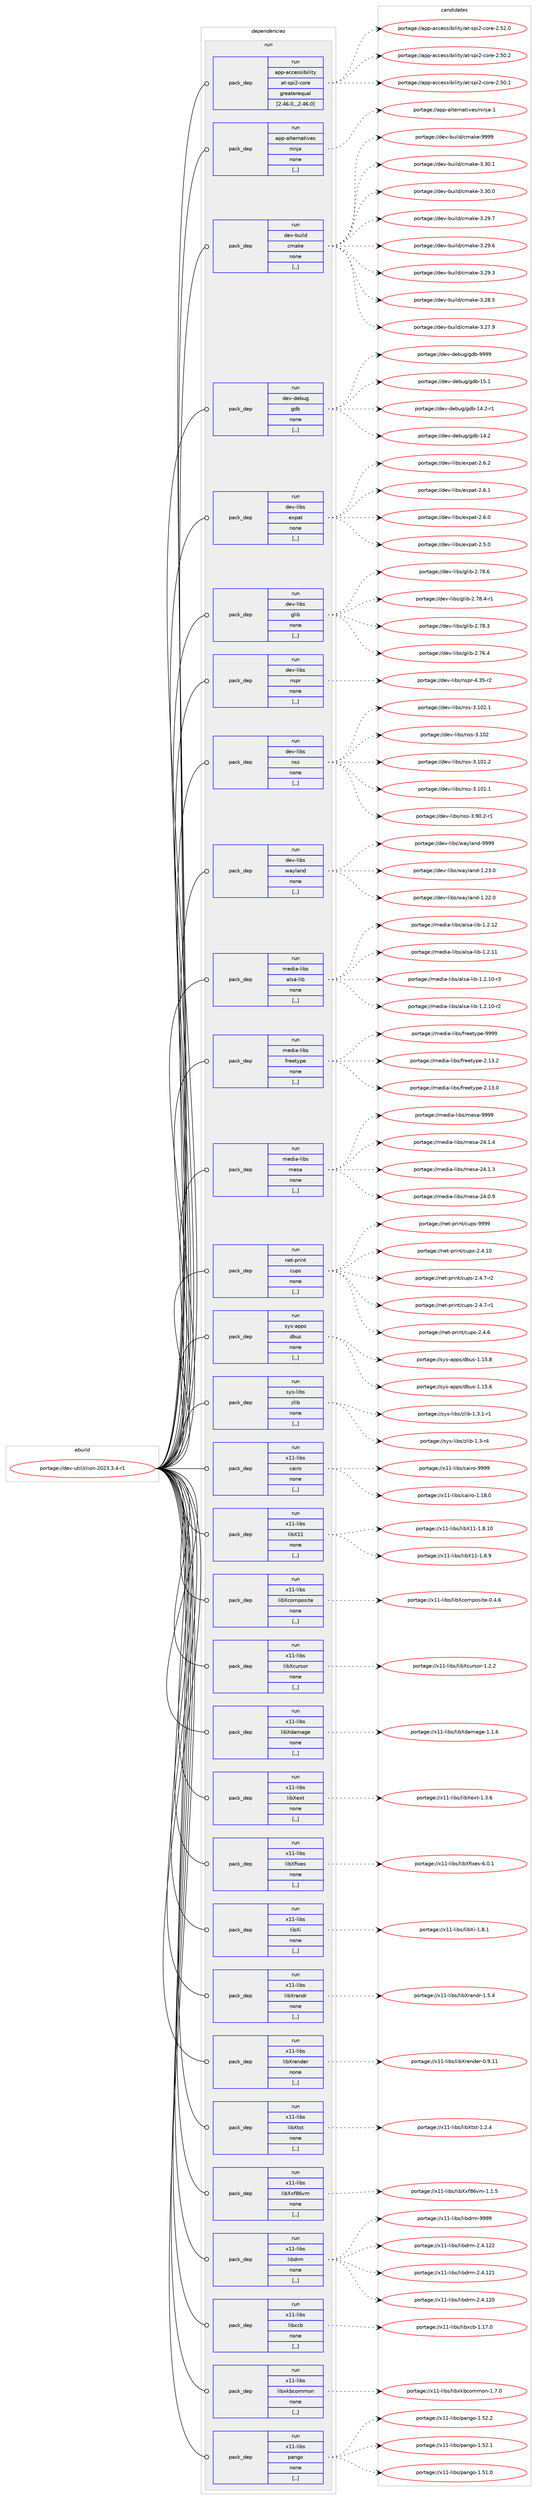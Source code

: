 digraph prolog {

# *************
# Graph options
# *************

newrank=true;
concentrate=true;
compound=true;
graph [rankdir=LR,fontname=Helvetica,fontsize=10,ranksep=1.5];#, ranksep=2.5, nodesep=0.2];
edge  [arrowhead=vee];
node  [fontname=Helvetica,fontsize=10];

# **********
# The ebuild
# **********

subgraph cluster_leftcol {
color=gray;
label=<<i>ebuild</i>>;
id [label="portage://dev-util/clion-2023.3.4-r1", color=red, width=4, href="../dev-util/clion-2023.3.4-r1.svg"];
}

# ****************
# The dependencies
# ****************

subgraph cluster_midcol {
color=gray;
label=<<i>dependencies</i>>;
subgraph cluster_compile {
fillcolor="#eeeeee";
style=filled;
label=<<i>compile</i>>;
}
subgraph cluster_compileandrun {
fillcolor="#eeeeee";
style=filled;
label=<<i>compile and run</i>>;
}
subgraph cluster_run {
fillcolor="#eeeeee";
style=filled;
label=<<i>run</i>>;
subgraph pack150654 {
dependency211486 [label=<<TABLE BORDER="0" CELLBORDER="1" CELLSPACING="0" CELLPADDING="4" WIDTH="220"><TR><TD ROWSPAN="6" CELLPADDING="30">pack_dep</TD></TR><TR><TD WIDTH="110">run</TD></TR><TR><TD>app-accessibility</TD></TR><TR><TD>at-spi2-core</TD></TR><TR><TD>greaterequal</TD></TR><TR><TD>[2.46.0,,,2.46.0]</TD></TR></TABLE>>, shape=none, color=blue];
}
id:e -> dependency211486:w [weight=20,style="solid",arrowhead="odot"];
subgraph pack150655 {
dependency211487 [label=<<TABLE BORDER="0" CELLBORDER="1" CELLSPACING="0" CELLPADDING="4" WIDTH="220"><TR><TD ROWSPAN="6" CELLPADDING="30">pack_dep</TD></TR><TR><TD WIDTH="110">run</TD></TR><TR><TD>app-alternatives</TD></TR><TR><TD>ninja</TD></TR><TR><TD>none</TD></TR><TR><TD>[,,]</TD></TR></TABLE>>, shape=none, color=blue];
}
id:e -> dependency211487:w [weight=20,style="solid",arrowhead="odot"];
subgraph pack150656 {
dependency211488 [label=<<TABLE BORDER="0" CELLBORDER="1" CELLSPACING="0" CELLPADDING="4" WIDTH="220"><TR><TD ROWSPAN="6" CELLPADDING="30">pack_dep</TD></TR><TR><TD WIDTH="110">run</TD></TR><TR><TD>dev-build</TD></TR><TR><TD>cmake</TD></TR><TR><TD>none</TD></TR><TR><TD>[,,]</TD></TR></TABLE>>, shape=none, color=blue];
}
id:e -> dependency211488:w [weight=20,style="solid",arrowhead="odot"];
subgraph pack150657 {
dependency211489 [label=<<TABLE BORDER="0" CELLBORDER="1" CELLSPACING="0" CELLPADDING="4" WIDTH="220"><TR><TD ROWSPAN="6" CELLPADDING="30">pack_dep</TD></TR><TR><TD WIDTH="110">run</TD></TR><TR><TD>dev-debug</TD></TR><TR><TD>gdb</TD></TR><TR><TD>none</TD></TR><TR><TD>[,,]</TD></TR></TABLE>>, shape=none, color=blue];
}
id:e -> dependency211489:w [weight=20,style="solid",arrowhead="odot"];
subgraph pack150658 {
dependency211490 [label=<<TABLE BORDER="0" CELLBORDER="1" CELLSPACING="0" CELLPADDING="4" WIDTH="220"><TR><TD ROWSPAN="6" CELLPADDING="30">pack_dep</TD></TR><TR><TD WIDTH="110">run</TD></TR><TR><TD>dev-libs</TD></TR><TR><TD>expat</TD></TR><TR><TD>none</TD></TR><TR><TD>[,,]</TD></TR></TABLE>>, shape=none, color=blue];
}
id:e -> dependency211490:w [weight=20,style="solid",arrowhead="odot"];
subgraph pack150659 {
dependency211491 [label=<<TABLE BORDER="0" CELLBORDER="1" CELLSPACING="0" CELLPADDING="4" WIDTH="220"><TR><TD ROWSPAN="6" CELLPADDING="30">pack_dep</TD></TR><TR><TD WIDTH="110">run</TD></TR><TR><TD>dev-libs</TD></TR><TR><TD>glib</TD></TR><TR><TD>none</TD></TR><TR><TD>[,,]</TD></TR></TABLE>>, shape=none, color=blue];
}
id:e -> dependency211491:w [weight=20,style="solid",arrowhead="odot"];
subgraph pack150660 {
dependency211492 [label=<<TABLE BORDER="0" CELLBORDER="1" CELLSPACING="0" CELLPADDING="4" WIDTH="220"><TR><TD ROWSPAN="6" CELLPADDING="30">pack_dep</TD></TR><TR><TD WIDTH="110">run</TD></TR><TR><TD>dev-libs</TD></TR><TR><TD>nspr</TD></TR><TR><TD>none</TD></TR><TR><TD>[,,]</TD></TR></TABLE>>, shape=none, color=blue];
}
id:e -> dependency211492:w [weight=20,style="solid",arrowhead="odot"];
subgraph pack150661 {
dependency211493 [label=<<TABLE BORDER="0" CELLBORDER="1" CELLSPACING="0" CELLPADDING="4" WIDTH="220"><TR><TD ROWSPAN="6" CELLPADDING="30">pack_dep</TD></TR><TR><TD WIDTH="110">run</TD></TR><TR><TD>dev-libs</TD></TR><TR><TD>nss</TD></TR><TR><TD>none</TD></TR><TR><TD>[,,]</TD></TR></TABLE>>, shape=none, color=blue];
}
id:e -> dependency211493:w [weight=20,style="solid",arrowhead="odot"];
subgraph pack150662 {
dependency211494 [label=<<TABLE BORDER="0" CELLBORDER="1" CELLSPACING="0" CELLPADDING="4" WIDTH="220"><TR><TD ROWSPAN="6" CELLPADDING="30">pack_dep</TD></TR><TR><TD WIDTH="110">run</TD></TR><TR><TD>dev-libs</TD></TR><TR><TD>wayland</TD></TR><TR><TD>none</TD></TR><TR><TD>[,,]</TD></TR></TABLE>>, shape=none, color=blue];
}
id:e -> dependency211494:w [weight=20,style="solid",arrowhead="odot"];
subgraph pack150663 {
dependency211495 [label=<<TABLE BORDER="0" CELLBORDER="1" CELLSPACING="0" CELLPADDING="4" WIDTH="220"><TR><TD ROWSPAN="6" CELLPADDING="30">pack_dep</TD></TR><TR><TD WIDTH="110">run</TD></TR><TR><TD>media-libs</TD></TR><TR><TD>alsa-lib</TD></TR><TR><TD>none</TD></TR><TR><TD>[,,]</TD></TR></TABLE>>, shape=none, color=blue];
}
id:e -> dependency211495:w [weight=20,style="solid",arrowhead="odot"];
subgraph pack150664 {
dependency211496 [label=<<TABLE BORDER="0" CELLBORDER="1" CELLSPACING="0" CELLPADDING="4" WIDTH="220"><TR><TD ROWSPAN="6" CELLPADDING="30">pack_dep</TD></TR><TR><TD WIDTH="110">run</TD></TR><TR><TD>media-libs</TD></TR><TR><TD>freetype</TD></TR><TR><TD>none</TD></TR><TR><TD>[,,]</TD></TR></TABLE>>, shape=none, color=blue];
}
id:e -> dependency211496:w [weight=20,style="solid",arrowhead="odot"];
subgraph pack150665 {
dependency211497 [label=<<TABLE BORDER="0" CELLBORDER="1" CELLSPACING="0" CELLPADDING="4" WIDTH="220"><TR><TD ROWSPAN="6" CELLPADDING="30">pack_dep</TD></TR><TR><TD WIDTH="110">run</TD></TR><TR><TD>media-libs</TD></TR><TR><TD>mesa</TD></TR><TR><TD>none</TD></TR><TR><TD>[,,]</TD></TR></TABLE>>, shape=none, color=blue];
}
id:e -> dependency211497:w [weight=20,style="solid",arrowhead="odot"];
subgraph pack150666 {
dependency211498 [label=<<TABLE BORDER="0" CELLBORDER="1" CELLSPACING="0" CELLPADDING="4" WIDTH="220"><TR><TD ROWSPAN="6" CELLPADDING="30">pack_dep</TD></TR><TR><TD WIDTH="110">run</TD></TR><TR><TD>net-print</TD></TR><TR><TD>cups</TD></TR><TR><TD>none</TD></TR><TR><TD>[,,]</TD></TR></TABLE>>, shape=none, color=blue];
}
id:e -> dependency211498:w [weight=20,style="solid",arrowhead="odot"];
subgraph pack150667 {
dependency211499 [label=<<TABLE BORDER="0" CELLBORDER="1" CELLSPACING="0" CELLPADDING="4" WIDTH="220"><TR><TD ROWSPAN="6" CELLPADDING="30">pack_dep</TD></TR><TR><TD WIDTH="110">run</TD></TR><TR><TD>sys-apps</TD></TR><TR><TD>dbus</TD></TR><TR><TD>none</TD></TR><TR><TD>[,,]</TD></TR></TABLE>>, shape=none, color=blue];
}
id:e -> dependency211499:w [weight=20,style="solid",arrowhead="odot"];
subgraph pack150668 {
dependency211500 [label=<<TABLE BORDER="0" CELLBORDER="1" CELLSPACING="0" CELLPADDING="4" WIDTH="220"><TR><TD ROWSPAN="6" CELLPADDING="30">pack_dep</TD></TR><TR><TD WIDTH="110">run</TD></TR><TR><TD>sys-libs</TD></TR><TR><TD>zlib</TD></TR><TR><TD>none</TD></TR><TR><TD>[,,]</TD></TR></TABLE>>, shape=none, color=blue];
}
id:e -> dependency211500:w [weight=20,style="solid",arrowhead="odot"];
subgraph pack150669 {
dependency211501 [label=<<TABLE BORDER="0" CELLBORDER="1" CELLSPACING="0" CELLPADDING="4" WIDTH="220"><TR><TD ROWSPAN="6" CELLPADDING="30">pack_dep</TD></TR><TR><TD WIDTH="110">run</TD></TR><TR><TD>x11-libs</TD></TR><TR><TD>cairo</TD></TR><TR><TD>none</TD></TR><TR><TD>[,,]</TD></TR></TABLE>>, shape=none, color=blue];
}
id:e -> dependency211501:w [weight=20,style="solid",arrowhead="odot"];
subgraph pack150670 {
dependency211502 [label=<<TABLE BORDER="0" CELLBORDER="1" CELLSPACING="0" CELLPADDING="4" WIDTH="220"><TR><TD ROWSPAN="6" CELLPADDING="30">pack_dep</TD></TR><TR><TD WIDTH="110">run</TD></TR><TR><TD>x11-libs</TD></TR><TR><TD>libX11</TD></TR><TR><TD>none</TD></TR><TR><TD>[,,]</TD></TR></TABLE>>, shape=none, color=blue];
}
id:e -> dependency211502:w [weight=20,style="solid",arrowhead="odot"];
subgraph pack150671 {
dependency211503 [label=<<TABLE BORDER="0" CELLBORDER="1" CELLSPACING="0" CELLPADDING="4" WIDTH="220"><TR><TD ROWSPAN="6" CELLPADDING="30">pack_dep</TD></TR><TR><TD WIDTH="110">run</TD></TR><TR><TD>x11-libs</TD></TR><TR><TD>libXcomposite</TD></TR><TR><TD>none</TD></TR><TR><TD>[,,]</TD></TR></TABLE>>, shape=none, color=blue];
}
id:e -> dependency211503:w [weight=20,style="solid",arrowhead="odot"];
subgraph pack150672 {
dependency211504 [label=<<TABLE BORDER="0" CELLBORDER="1" CELLSPACING="0" CELLPADDING="4" WIDTH="220"><TR><TD ROWSPAN="6" CELLPADDING="30">pack_dep</TD></TR><TR><TD WIDTH="110">run</TD></TR><TR><TD>x11-libs</TD></TR><TR><TD>libXcursor</TD></TR><TR><TD>none</TD></TR><TR><TD>[,,]</TD></TR></TABLE>>, shape=none, color=blue];
}
id:e -> dependency211504:w [weight=20,style="solid",arrowhead="odot"];
subgraph pack150673 {
dependency211505 [label=<<TABLE BORDER="0" CELLBORDER="1" CELLSPACING="0" CELLPADDING="4" WIDTH="220"><TR><TD ROWSPAN="6" CELLPADDING="30">pack_dep</TD></TR><TR><TD WIDTH="110">run</TD></TR><TR><TD>x11-libs</TD></TR><TR><TD>libXdamage</TD></TR><TR><TD>none</TD></TR><TR><TD>[,,]</TD></TR></TABLE>>, shape=none, color=blue];
}
id:e -> dependency211505:w [weight=20,style="solid",arrowhead="odot"];
subgraph pack150674 {
dependency211506 [label=<<TABLE BORDER="0" CELLBORDER="1" CELLSPACING="0" CELLPADDING="4" WIDTH="220"><TR><TD ROWSPAN="6" CELLPADDING="30">pack_dep</TD></TR><TR><TD WIDTH="110">run</TD></TR><TR><TD>x11-libs</TD></TR><TR><TD>libXext</TD></TR><TR><TD>none</TD></TR><TR><TD>[,,]</TD></TR></TABLE>>, shape=none, color=blue];
}
id:e -> dependency211506:w [weight=20,style="solid",arrowhead="odot"];
subgraph pack150675 {
dependency211507 [label=<<TABLE BORDER="0" CELLBORDER="1" CELLSPACING="0" CELLPADDING="4" WIDTH="220"><TR><TD ROWSPAN="6" CELLPADDING="30">pack_dep</TD></TR><TR><TD WIDTH="110">run</TD></TR><TR><TD>x11-libs</TD></TR><TR><TD>libXfixes</TD></TR><TR><TD>none</TD></TR><TR><TD>[,,]</TD></TR></TABLE>>, shape=none, color=blue];
}
id:e -> dependency211507:w [weight=20,style="solid",arrowhead="odot"];
subgraph pack150676 {
dependency211508 [label=<<TABLE BORDER="0" CELLBORDER="1" CELLSPACING="0" CELLPADDING="4" WIDTH="220"><TR><TD ROWSPAN="6" CELLPADDING="30">pack_dep</TD></TR><TR><TD WIDTH="110">run</TD></TR><TR><TD>x11-libs</TD></TR><TR><TD>libXi</TD></TR><TR><TD>none</TD></TR><TR><TD>[,,]</TD></TR></TABLE>>, shape=none, color=blue];
}
id:e -> dependency211508:w [weight=20,style="solid",arrowhead="odot"];
subgraph pack150677 {
dependency211509 [label=<<TABLE BORDER="0" CELLBORDER="1" CELLSPACING="0" CELLPADDING="4" WIDTH="220"><TR><TD ROWSPAN="6" CELLPADDING="30">pack_dep</TD></TR><TR><TD WIDTH="110">run</TD></TR><TR><TD>x11-libs</TD></TR><TR><TD>libXrandr</TD></TR><TR><TD>none</TD></TR><TR><TD>[,,]</TD></TR></TABLE>>, shape=none, color=blue];
}
id:e -> dependency211509:w [weight=20,style="solid",arrowhead="odot"];
subgraph pack150678 {
dependency211510 [label=<<TABLE BORDER="0" CELLBORDER="1" CELLSPACING="0" CELLPADDING="4" WIDTH="220"><TR><TD ROWSPAN="6" CELLPADDING="30">pack_dep</TD></TR><TR><TD WIDTH="110">run</TD></TR><TR><TD>x11-libs</TD></TR><TR><TD>libXrender</TD></TR><TR><TD>none</TD></TR><TR><TD>[,,]</TD></TR></TABLE>>, shape=none, color=blue];
}
id:e -> dependency211510:w [weight=20,style="solid",arrowhead="odot"];
subgraph pack150679 {
dependency211511 [label=<<TABLE BORDER="0" CELLBORDER="1" CELLSPACING="0" CELLPADDING="4" WIDTH="220"><TR><TD ROWSPAN="6" CELLPADDING="30">pack_dep</TD></TR><TR><TD WIDTH="110">run</TD></TR><TR><TD>x11-libs</TD></TR><TR><TD>libXtst</TD></TR><TR><TD>none</TD></TR><TR><TD>[,,]</TD></TR></TABLE>>, shape=none, color=blue];
}
id:e -> dependency211511:w [weight=20,style="solid",arrowhead="odot"];
subgraph pack150680 {
dependency211512 [label=<<TABLE BORDER="0" CELLBORDER="1" CELLSPACING="0" CELLPADDING="4" WIDTH="220"><TR><TD ROWSPAN="6" CELLPADDING="30">pack_dep</TD></TR><TR><TD WIDTH="110">run</TD></TR><TR><TD>x11-libs</TD></TR><TR><TD>libXxf86vm</TD></TR><TR><TD>none</TD></TR><TR><TD>[,,]</TD></TR></TABLE>>, shape=none, color=blue];
}
id:e -> dependency211512:w [weight=20,style="solid",arrowhead="odot"];
subgraph pack150681 {
dependency211513 [label=<<TABLE BORDER="0" CELLBORDER="1" CELLSPACING="0" CELLPADDING="4" WIDTH="220"><TR><TD ROWSPAN="6" CELLPADDING="30">pack_dep</TD></TR><TR><TD WIDTH="110">run</TD></TR><TR><TD>x11-libs</TD></TR><TR><TD>libdrm</TD></TR><TR><TD>none</TD></TR><TR><TD>[,,]</TD></TR></TABLE>>, shape=none, color=blue];
}
id:e -> dependency211513:w [weight=20,style="solid",arrowhead="odot"];
subgraph pack150682 {
dependency211514 [label=<<TABLE BORDER="0" CELLBORDER="1" CELLSPACING="0" CELLPADDING="4" WIDTH="220"><TR><TD ROWSPAN="6" CELLPADDING="30">pack_dep</TD></TR><TR><TD WIDTH="110">run</TD></TR><TR><TD>x11-libs</TD></TR><TR><TD>libxcb</TD></TR><TR><TD>none</TD></TR><TR><TD>[,,]</TD></TR></TABLE>>, shape=none, color=blue];
}
id:e -> dependency211514:w [weight=20,style="solid",arrowhead="odot"];
subgraph pack150683 {
dependency211515 [label=<<TABLE BORDER="0" CELLBORDER="1" CELLSPACING="0" CELLPADDING="4" WIDTH="220"><TR><TD ROWSPAN="6" CELLPADDING="30">pack_dep</TD></TR><TR><TD WIDTH="110">run</TD></TR><TR><TD>x11-libs</TD></TR><TR><TD>libxkbcommon</TD></TR><TR><TD>none</TD></TR><TR><TD>[,,]</TD></TR></TABLE>>, shape=none, color=blue];
}
id:e -> dependency211515:w [weight=20,style="solid",arrowhead="odot"];
subgraph pack150684 {
dependency211516 [label=<<TABLE BORDER="0" CELLBORDER="1" CELLSPACING="0" CELLPADDING="4" WIDTH="220"><TR><TD ROWSPAN="6" CELLPADDING="30">pack_dep</TD></TR><TR><TD WIDTH="110">run</TD></TR><TR><TD>x11-libs</TD></TR><TR><TD>pango</TD></TR><TR><TD>none</TD></TR><TR><TD>[,,]</TD></TR></TABLE>>, shape=none, color=blue];
}
id:e -> dependency211516:w [weight=20,style="solid",arrowhead="odot"];
}
}

# **************
# The candidates
# **************

subgraph cluster_choices {
rank=same;
color=gray;
label=<<i>candidates</i>>;

subgraph choice150654 {
color=black;
nodesep=1;
choice97112112459799991011151151059810510810511612147971164511511210550459911111410145504653504648 [label="portage://app-accessibility/at-spi2-core-2.52.0", color=red, width=4,href="../app-accessibility/at-spi2-core-2.52.0.svg"];
choice97112112459799991011151151059810510810511612147971164511511210550459911111410145504653484650 [label="portage://app-accessibility/at-spi2-core-2.50.2", color=red, width=4,href="../app-accessibility/at-spi2-core-2.50.2.svg"];
choice97112112459799991011151151059810510810511612147971164511511210550459911111410145504653484649 [label="portage://app-accessibility/at-spi2-core-2.50.1", color=red, width=4,href="../app-accessibility/at-spi2-core-2.50.1.svg"];
dependency211486:e -> choice97112112459799991011151151059810510810511612147971164511511210550459911111410145504653504648:w [style=dotted,weight="100"];
dependency211486:e -> choice97112112459799991011151151059810510810511612147971164511511210550459911111410145504653484650:w [style=dotted,weight="100"];
dependency211486:e -> choice97112112459799991011151151059810510810511612147971164511511210550459911111410145504653484649:w [style=dotted,weight="100"];
}
subgraph choice150655 {
color=black;
nodesep=1;
choice9711211245971081161011141109711610511810111547110105110106974549 [label="portage://app-alternatives/ninja-1", color=red, width=4,href="../app-alternatives/ninja-1.svg"];
dependency211487:e -> choice9711211245971081161011141109711610511810111547110105110106974549:w [style=dotted,weight="100"];
}
subgraph choice150656 {
color=black;
nodesep=1;
choice10010111845981171051081004799109971071014557575757 [label="portage://dev-build/cmake-9999", color=red, width=4,href="../dev-build/cmake-9999.svg"];
choice100101118459811710510810047991099710710145514651484649 [label="portage://dev-build/cmake-3.30.1", color=red, width=4,href="../dev-build/cmake-3.30.1.svg"];
choice100101118459811710510810047991099710710145514651484648 [label="portage://dev-build/cmake-3.30.0", color=red, width=4,href="../dev-build/cmake-3.30.0.svg"];
choice100101118459811710510810047991099710710145514650574655 [label="portage://dev-build/cmake-3.29.7", color=red, width=4,href="../dev-build/cmake-3.29.7.svg"];
choice100101118459811710510810047991099710710145514650574654 [label="portage://dev-build/cmake-3.29.6", color=red, width=4,href="../dev-build/cmake-3.29.6.svg"];
choice100101118459811710510810047991099710710145514650574651 [label="portage://dev-build/cmake-3.29.3", color=red, width=4,href="../dev-build/cmake-3.29.3.svg"];
choice100101118459811710510810047991099710710145514650564653 [label="portage://dev-build/cmake-3.28.5", color=red, width=4,href="../dev-build/cmake-3.28.5.svg"];
choice100101118459811710510810047991099710710145514650554657 [label="portage://dev-build/cmake-3.27.9", color=red, width=4,href="../dev-build/cmake-3.27.9.svg"];
dependency211488:e -> choice10010111845981171051081004799109971071014557575757:w [style=dotted,weight="100"];
dependency211488:e -> choice100101118459811710510810047991099710710145514651484649:w [style=dotted,weight="100"];
dependency211488:e -> choice100101118459811710510810047991099710710145514651484648:w [style=dotted,weight="100"];
dependency211488:e -> choice100101118459811710510810047991099710710145514650574655:w [style=dotted,weight="100"];
dependency211488:e -> choice100101118459811710510810047991099710710145514650574654:w [style=dotted,weight="100"];
dependency211488:e -> choice100101118459811710510810047991099710710145514650574651:w [style=dotted,weight="100"];
dependency211488:e -> choice100101118459811710510810047991099710710145514650564653:w [style=dotted,weight="100"];
dependency211488:e -> choice100101118459811710510810047991099710710145514650554657:w [style=dotted,weight="100"];
}
subgraph choice150657 {
color=black;
nodesep=1;
choice100101118451001019811710347103100984557575757 [label="portage://dev-debug/gdb-9999", color=red, width=4,href="../dev-debug/gdb-9999.svg"];
choice100101118451001019811710347103100984549534649 [label="portage://dev-debug/gdb-15.1", color=red, width=4,href="../dev-debug/gdb-15.1.svg"];
choice1001011184510010198117103471031009845495246504511449 [label="portage://dev-debug/gdb-14.2-r1", color=red, width=4,href="../dev-debug/gdb-14.2-r1.svg"];
choice100101118451001019811710347103100984549524650 [label="portage://dev-debug/gdb-14.2", color=red, width=4,href="../dev-debug/gdb-14.2.svg"];
dependency211489:e -> choice100101118451001019811710347103100984557575757:w [style=dotted,weight="100"];
dependency211489:e -> choice100101118451001019811710347103100984549534649:w [style=dotted,weight="100"];
dependency211489:e -> choice1001011184510010198117103471031009845495246504511449:w [style=dotted,weight="100"];
dependency211489:e -> choice100101118451001019811710347103100984549524650:w [style=dotted,weight="100"];
}
subgraph choice150658 {
color=black;
nodesep=1;
choice10010111845108105981154710112011297116455046544650 [label="portage://dev-libs/expat-2.6.2", color=red, width=4,href="../dev-libs/expat-2.6.2.svg"];
choice10010111845108105981154710112011297116455046544649 [label="portage://dev-libs/expat-2.6.1", color=red, width=4,href="../dev-libs/expat-2.6.1.svg"];
choice10010111845108105981154710112011297116455046544648 [label="portage://dev-libs/expat-2.6.0", color=red, width=4,href="../dev-libs/expat-2.6.0.svg"];
choice10010111845108105981154710112011297116455046534648 [label="portage://dev-libs/expat-2.5.0", color=red, width=4,href="../dev-libs/expat-2.5.0.svg"];
dependency211490:e -> choice10010111845108105981154710112011297116455046544650:w [style=dotted,weight="100"];
dependency211490:e -> choice10010111845108105981154710112011297116455046544649:w [style=dotted,weight="100"];
dependency211490:e -> choice10010111845108105981154710112011297116455046544648:w [style=dotted,weight="100"];
dependency211490:e -> choice10010111845108105981154710112011297116455046534648:w [style=dotted,weight="100"];
}
subgraph choice150659 {
color=black;
nodesep=1;
choice1001011184510810598115471031081059845504655564654 [label="portage://dev-libs/glib-2.78.6", color=red, width=4,href="../dev-libs/glib-2.78.6.svg"];
choice10010111845108105981154710310810598455046555646524511449 [label="portage://dev-libs/glib-2.78.4-r1", color=red, width=4,href="../dev-libs/glib-2.78.4-r1.svg"];
choice1001011184510810598115471031081059845504655564651 [label="portage://dev-libs/glib-2.78.3", color=red, width=4,href="../dev-libs/glib-2.78.3.svg"];
choice1001011184510810598115471031081059845504655544652 [label="portage://dev-libs/glib-2.76.4", color=red, width=4,href="../dev-libs/glib-2.76.4.svg"];
dependency211491:e -> choice1001011184510810598115471031081059845504655564654:w [style=dotted,weight="100"];
dependency211491:e -> choice10010111845108105981154710310810598455046555646524511449:w [style=dotted,weight="100"];
dependency211491:e -> choice1001011184510810598115471031081059845504655564651:w [style=dotted,weight="100"];
dependency211491:e -> choice1001011184510810598115471031081059845504655544652:w [style=dotted,weight="100"];
}
subgraph choice150660 {
color=black;
nodesep=1;
choice10010111845108105981154711011511211445524651534511450 [label="portage://dev-libs/nspr-4.35-r2", color=red, width=4,href="../dev-libs/nspr-4.35-r2.svg"];
dependency211492:e -> choice10010111845108105981154711011511211445524651534511450:w [style=dotted,weight="100"];
}
subgraph choice150661 {
color=black;
nodesep=1;
choice1001011184510810598115471101151154551464948504649 [label="portage://dev-libs/nss-3.102.1", color=red, width=4,href="../dev-libs/nss-3.102.1.svg"];
choice100101118451081059811547110115115455146494850 [label="portage://dev-libs/nss-3.102", color=red, width=4,href="../dev-libs/nss-3.102.svg"];
choice1001011184510810598115471101151154551464948494650 [label="portage://dev-libs/nss-3.101.2", color=red, width=4,href="../dev-libs/nss-3.101.2.svg"];
choice1001011184510810598115471101151154551464948494649 [label="portage://dev-libs/nss-3.101.1", color=red, width=4,href="../dev-libs/nss-3.101.1.svg"];
choice100101118451081059811547110115115455146574846504511449 [label="portage://dev-libs/nss-3.90.2-r1", color=red, width=4,href="../dev-libs/nss-3.90.2-r1.svg"];
dependency211493:e -> choice1001011184510810598115471101151154551464948504649:w [style=dotted,weight="100"];
dependency211493:e -> choice100101118451081059811547110115115455146494850:w [style=dotted,weight="100"];
dependency211493:e -> choice1001011184510810598115471101151154551464948494650:w [style=dotted,weight="100"];
dependency211493:e -> choice1001011184510810598115471101151154551464948494649:w [style=dotted,weight="100"];
dependency211493:e -> choice100101118451081059811547110115115455146574846504511449:w [style=dotted,weight="100"];
}
subgraph choice150662 {
color=black;
nodesep=1;
choice10010111845108105981154711997121108971101004557575757 [label="portage://dev-libs/wayland-9999", color=red, width=4,href="../dev-libs/wayland-9999.svg"];
choice100101118451081059811547119971211089711010045494650514648 [label="portage://dev-libs/wayland-1.23.0", color=red, width=4,href="../dev-libs/wayland-1.23.0.svg"];
choice100101118451081059811547119971211089711010045494650504648 [label="portage://dev-libs/wayland-1.22.0", color=red, width=4,href="../dev-libs/wayland-1.22.0.svg"];
dependency211494:e -> choice10010111845108105981154711997121108971101004557575757:w [style=dotted,weight="100"];
dependency211494:e -> choice100101118451081059811547119971211089711010045494650514648:w [style=dotted,weight="100"];
dependency211494:e -> choice100101118451081059811547119971211089711010045494650504648:w [style=dotted,weight="100"];
}
subgraph choice150663 {
color=black;
nodesep=1;
choice109101100105974510810598115479710811597451081059845494650464950 [label="portage://media-libs/alsa-lib-1.2.12", color=red, width=4,href="../media-libs/alsa-lib-1.2.12.svg"];
choice109101100105974510810598115479710811597451081059845494650464949 [label="portage://media-libs/alsa-lib-1.2.11", color=red, width=4,href="../media-libs/alsa-lib-1.2.11.svg"];
choice1091011001059745108105981154797108115974510810598454946504649484511451 [label="portage://media-libs/alsa-lib-1.2.10-r3", color=red, width=4,href="../media-libs/alsa-lib-1.2.10-r3.svg"];
choice1091011001059745108105981154797108115974510810598454946504649484511450 [label="portage://media-libs/alsa-lib-1.2.10-r2", color=red, width=4,href="../media-libs/alsa-lib-1.2.10-r2.svg"];
dependency211495:e -> choice109101100105974510810598115479710811597451081059845494650464950:w [style=dotted,weight="100"];
dependency211495:e -> choice109101100105974510810598115479710811597451081059845494650464949:w [style=dotted,weight="100"];
dependency211495:e -> choice1091011001059745108105981154797108115974510810598454946504649484511451:w [style=dotted,weight="100"];
dependency211495:e -> choice1091011001059745108105981154797108115974510810598454946504649484511450:w [style=dotted,weight="100"];
}
subgraph choice150664 {
color=black;
nodesep=1;
choice109101100105974510810598115471021141011011161211121014557575757 [label="portage://media-libs/freetype-9999", color=red, width=4,href="../media-libs/freetype-9999.svg"];
choice1091011001059745108105981154710211410110111612111210145504649514650 [label="portage://media-libs/freetype-2.13.2", color=red, width=4,href="../media-libs/freetype-2.13.2.svg"];
choice1091011001059745108105981154710211410110111612111210145504649514648 [label="portage://media-libs/freetype-2.13.0", color=red, width=4,href="../media-libs/freetype-2.13.0.svg"];
dependency211496:e -> choice109101100105974510810598115471021141011011161211121014557575757:w [style=dotted,weight="100"];
dependency211496:e -> choice1091011001059745108105981154710211410110111612111210145504649514650:w [style=dotted,weight="100"];
dependency211496:e -> choice1091011001059745108105981154710211410110111612111210145504649514648:w [style=dotted,weight="100"];
}
subgraph choice150665 {
color=black;
nodesep=1;
choice10910110010597451081059811547109101115974557575757 [label="portage://media-libs/mesa-9999", color=red, width=4,href="../media-libs/mesa-9999.svg"];
choice109101100105974510810598115471091011159745505246494652 [label="portage://media-libs/mesa-24.1.4", color=red, width=4,href="../media-libs/mesa-24.1.4.svg"];
choice109101100105974510810598115471091011159745505246494651 [label="portage://media-libs/mesa-24.1.3", color=red, width=4,href="../media-libs/mesa-24.1.3.svg"];
choice109101100105974510810598115471091011159745505246484657 [label="portage://media-libs/mesa-24.0.9", color=red, width=4,href="../media-libs/mesa-24.0.9.svg"];
dependency211497:e -> choice10910110010597451081059811547109101115974557575757:w [style=dotted,weight="100"];
dependency211497:e -> choice109101100105974510810598115471091011159745505246494652:w [style=dotted,weight="100"];
dependency211497:e -> choice109101100105974510810598115471091011159745505246494651:w [style=dotted,weight="100"];
dependency211497:e -> choice109101100105974510810598115471091011159745505246484657:w [style=dotted,weight="100"];
}
subgraph choice150666 {
color=black;
nodesep=1;
choice1101011164511211410511011647991171121154557575757 [label="portage://net-print/cups-9999", color=red, width=4,href="../net-print/cups-9999.svg"];
choice11010111645112114105110116479911711211545504652464948 [label="portage://net-print/cups-2.4.10", color=red, width=4,href="../net-print/cups-2.4.10.svg"];
choice1101011164511211410511011647991171121154550465246554511450 [label="portage://net-print/cups-2.4.7-r2", color=red, width=4,href="../net-print/cups-2.4.7-r2.svg"];
choice1101011164511211410511011647991171121154550465246554511449 [label="portage://net-print/cups-2.4.7-r1", color=red, width=4,href="../net-print/cups-2.4.7-r1.svg"];
choice110101116451121141051101164799117112115455046524654 [label="portage://net-print/cups-2.4.6", color=red, width=4,href="../net-print/cups-2.4.6.svg"];
dependency211498:e -> choice1101011164511211410511011647991171121154557575757:w [style=dotted,weight="100"];
dependency211498:e -> choice11010111645112114105110116479911711211545504652464948:w [style=dotted,weight="100"];
dependency211498:e -> choice1101011164511211410511011647991171121154550465246554511450:w [style=dotted,weight="100"];
dependency211498:e -> choice1101011164511211410511011647991171121154550465246554511449:w [style=dotted,weight="100"];
dependency211498:e -> choice110101116451121141051101164799117112115455046524654:w [style=dotted,weight="100"];
}
subgraph choice150667 {
color=black;
nodesep=1;
choice1151211154597112112115471009811711545494649534656 [label="portage://sys-apps/dbus-1.15.8", color=red, width=4,href="../sys-apps/dbus-1.15.8.svg"];
choice1151211154597112112115471009811711545494649534654 [label="portage://sys-apps/dbus-1.15.6", color=red, width=4,href="../sys-apps/dbus-1.15.6.svg"];
dependency211499:e -> choice1151211154597112112115471009811711545494649534656:w [style=dotted,weight="100"];
dependency211499:e -> choice1151211154597112112115471009811711545494649534654:w [style=dotted,weight="100"];
}
subgraph choice150668 {
color=black;
nodesep=1;
choice115121115451081059811547122108105984549465146494511449 [label="portage://sys-libs/zlib-1.3.1-r1", color=red, width=4,href="../sys-libs/zlib-1.3.1-r1.svg"];
choice11512111545108105981154712210810598454946514511452 [label="portage://sys-libs/zlib-1.3-r4", color=red, width=4,href="../sys-libs/zlib-1.3-r4.svg"];
dependency211500:e -> choice115121115451081059811547122108105984549465146494511449:w [style=dotted,weight="100"];
dependency211500:e -> choice11512111545108105981154712210810598454946514511452:w [style=dotted,weight="100"];
}
subgraph choice150669 {
color=black;
nodesep=1;
choice120494945108105981154799971051141114557575757 [label="portage://x11-libs/cairo-9999", color=red, width=4,href="../x11-libs/cairo-9999.svg"];
choice1204949451081059811547999710511411145494649564648 [label="portage://x11-libs/cairo-1.18.0", color=red, width=4,href="../x11-libs/cairo-1.18.0.svg"];
dependency211501:e -> choice120494945108105981154799971051141114557575757:w [style=dotted,weight="100"];
dependency211501:e -> choice1204949451081059811547999710511411145494649564648:w [style=dotted,weight="100"];
}
subgraph choice150670 {
color=black;
nodesep=1;
choice12049494510810598115471081059888494945494656464948 [label="portage://x11-libs/libX11-1.8.10", color=red, width=4,href="../x11-libs/libX11-1.8.10.svg"];
choice120494945108105981154710810598884949454946564657 [label="portage://x11-libs/libX11-1.8.9", color=red, width=4,href="../x11-libs/libX11-1.8.9.svg"];
dependency211502:e -> choice12049494510810598115471081059888494945494656464948:w [style=dotted,weight="100"];
dependency211502:e -> choice120494945108105981154710810598884949454946564657:w [style=dotted,weight="100"];
}
subgraph choice150671 {
color=black;
nodesep=1;
choice1204949451081059811547108105988899111109112111115105116101454846524654 [label="portage://x11-libs/libXcomposite-0.4.6", color=red, width=4,href="../x11-libs/libXcomposite-0.4.6.svg"];
dependency211503:e -> choice1204949451081059811547108105988899111109112111115105116101454846524654:w [style=dotted,weight="100"];
}
subgraph choice150672 {
color=black;
nodesep=1;
choice1204949451081059811547108105988899117114115111114454946504650 [label="portage://x11-libs/libXcursor-1.2.2", color=red, width=4,href="../x11-libs/libXcursor-1.2.2.svg"];
dependency211504:e -> choice1204949451081059811547108105988899117114115111114454946504650:w [style=dotted,weight="100"];
}
subgraph choice150673 {
color=black;
nodesep=1;
choice120494945108105981154710810598881009710997103101454946494654 [label="portage://x11-libs/libXdamage-1.1.6", color=red, width=4,href="../x11-libs/libXdamage-1.1.6.svg"];
dependency211505:e -> choice120494945108105981154710810598881009710997103101454946494654:w [style=dotted,weight="100"];
}
subgraph choice150674 {
color=black;
nodesep=1;
choice12049494510810598115471081059888101120116454946514654 [label="portage://x11-libs/libXext-1.3.6", color=red, width=4,href="../x11-libs/libXext-1.3.6.svg"];
dependency211506:e -> choice12049494510810598115471081059888101120116454946514654:w [style=dotted,weight="100"];
}
subgraph choice150675 {
color=black;
nodesep=1;
choice12049494510810598115471081059888102105120101115455446484649 [label="portage://x11-libs/libXfixes-6.0.1", color=red, width=4,href="../x11-libs/libXfixes-6.0.1.svg"];
dependency211507:e -> choice12049494510810598115471081059888102105120101115455446484649:w [style=dotted,weight="100"];
}
subgraph choice150676 {
color=black;
nodesep=1;
choice12049494510810598115471081059888105454946564649 [label="portage://x11-libs/libXi-1.8.1", color=red, width=4,href="../x11-libs/libXi-1.8.1.svg"];
dependency211508:e -> choice12049494510810598115471081059888105454946564649:w [style=dotted,weight="100"];
}
subgraph choice150677 {
color=black;
nodesep=1;
choice1204949451081059811547108105988811497110100114454946534652 [label="portage://x11-libs/libXrandr-1.5.4", color=red, width=4,href="../x11-libs/libXrandr-1.5.4.svg"];
dependency211509:e -> choice1204949451081059811547108105988811497110100114454946534652:w [style=dotted,weight="100"];
}
subgraph choice150678 {
color=black;
nodesep=1;
choice1204949451081059811547108105988811410111010010111445484657464949 [label="portage://x11-libs/libXrender-0.9.11", color=red, width=4,href="../x11-libs/libXrender-0.9.11.svg"];
dependency211510:e -> choice1204949451081059811547108105988811410111010010111445484657464949:w [style=dotted,weight="100"];
}
subgraph choice150679 {
color=black;
nodesep=1;
choice12049494510810598115471081059888116115116454946504652 [label="portage://x11-libs/libXtst-1.2.4", color=red, width=4,href="../x11-libs/libXtst-1.2.4.svg"];
dependency211511:e -> choice12049494510810598115471081059888116115116454946504652:w [style=dotted,weight="100"];
}
subgraph choice150680 {
color=black;
nodesep=1;
choice120494945108105981154710810598881201025654118109454946494653 [label="portage://x11-libs/libXxf86vm-1.1.5", color=red, width=4,href="../x11-libs/libXxf86vm-1.1.5.svg"];
dependency211512:e -> choice120494945108105981154710810598881201025654118109454946494653:w [style=dotted,weight="100"];
}
subgraph choice150681 {
color=black;
nodesep=1;
choice1204949451081059811547108105981001141094557575757 [label="portage://x11-libs/libdrm-9999", color=red, width=4,href="../x11-libs/libdrm-9999.svg"];
choice1204949451081059811547108105981001141094550465246495050 [label="portage://x11-libs/libdrm-2.4.122", color=red, width=4,href="../x11-libs/libdrm-2.4.122.svg"];
choice1204949451081059811547108105981001141094550465246495049 [label="portage://x11-libs/libdrm-2.4.121", color=red, width=4,href="../x11-libs/libdrm-2.4.121.svg"];
choice1204949451081059811547108105981001141094550465246495048 [label="portage://x11-libs/libdrm-2.4.120", color=red, width=4,href="../x11-libs/libdrm-2.4.120.svg"];
dependency211513:e -> choice1204949451081059811547108105981001141094557575757:w [style=dotted,weight="100"];
dependency211513:e -> choice1204949451081059811547108105981001141094550465246495050:w [style=dotted,weight="100"];
dependency211513:e -> choice1204949451081059811547108105981001141094550465246495049:w [style=dotted,weight="100"];
dependency211513:e -> choice1204949451081059811547108105981001141094550465246495048:w [style=dotted,weight="100"];
}
subgraph choice150682 {
color=black;
nodesep=1;
choice120494945108105981154710810598120999845494649554648 [label="portage://x11-libs/libxcb-1.17.0", color=red, width=4,href="../x11-libs/libxcb-1.17.0.svg"];
dependency211514:e -> choice120494945108105981154710810598120999845494649554648:w [style=dotted,weight="100"];
}
subgraph choice150683 {
color=black;
nodesep=1;
choice1204949451081059811547108105981201079899111109109111110454946554648 [label="portage://x11-libs/libxkbcommon-1.7.0", color=red, width=4,href="../x11-libs/libxkbcommon-1.7.0.svg"];
dependency211515:e -> choice1204949451081059811547108105981201079899111109109111110454946554648:w [style=dotted,weight="100"];
}
subgraph choice150684 {
color=black;
nodesep=1;
choice12049494510810598115471129711010311145494653504650 [label="portage://x11-libs/pango-1.52.2", color=red, width=4,href="../x11-libs/pango-1.52.2.svg"];
choice12049494510810598115471129711010311145494653504649 [label="portage://x11-libs/pango-1.52.1", color=red, width=4,href="../x11-libs/pango-1.52.1.svg"];
choice12049494510810598115471129711010311145494653494648 [label="portage://x11-libs/pango-1.51.0", color=red, width=4,href="../x11-libs/pango-1.51.0.svg"];
dependency211516:e -> choice12049494510810598115471129711010311145494653504650:w [style=dotted,weight="100"];
dependency211516:e -> choice12049494510810598115471129711010311145494653504649:w [style=dotted,weight="100"];
dependency211516:e -> choice12049494510810598115471129711010311145494653494648:w [style=dotted,weight="100"];
}
}

}
